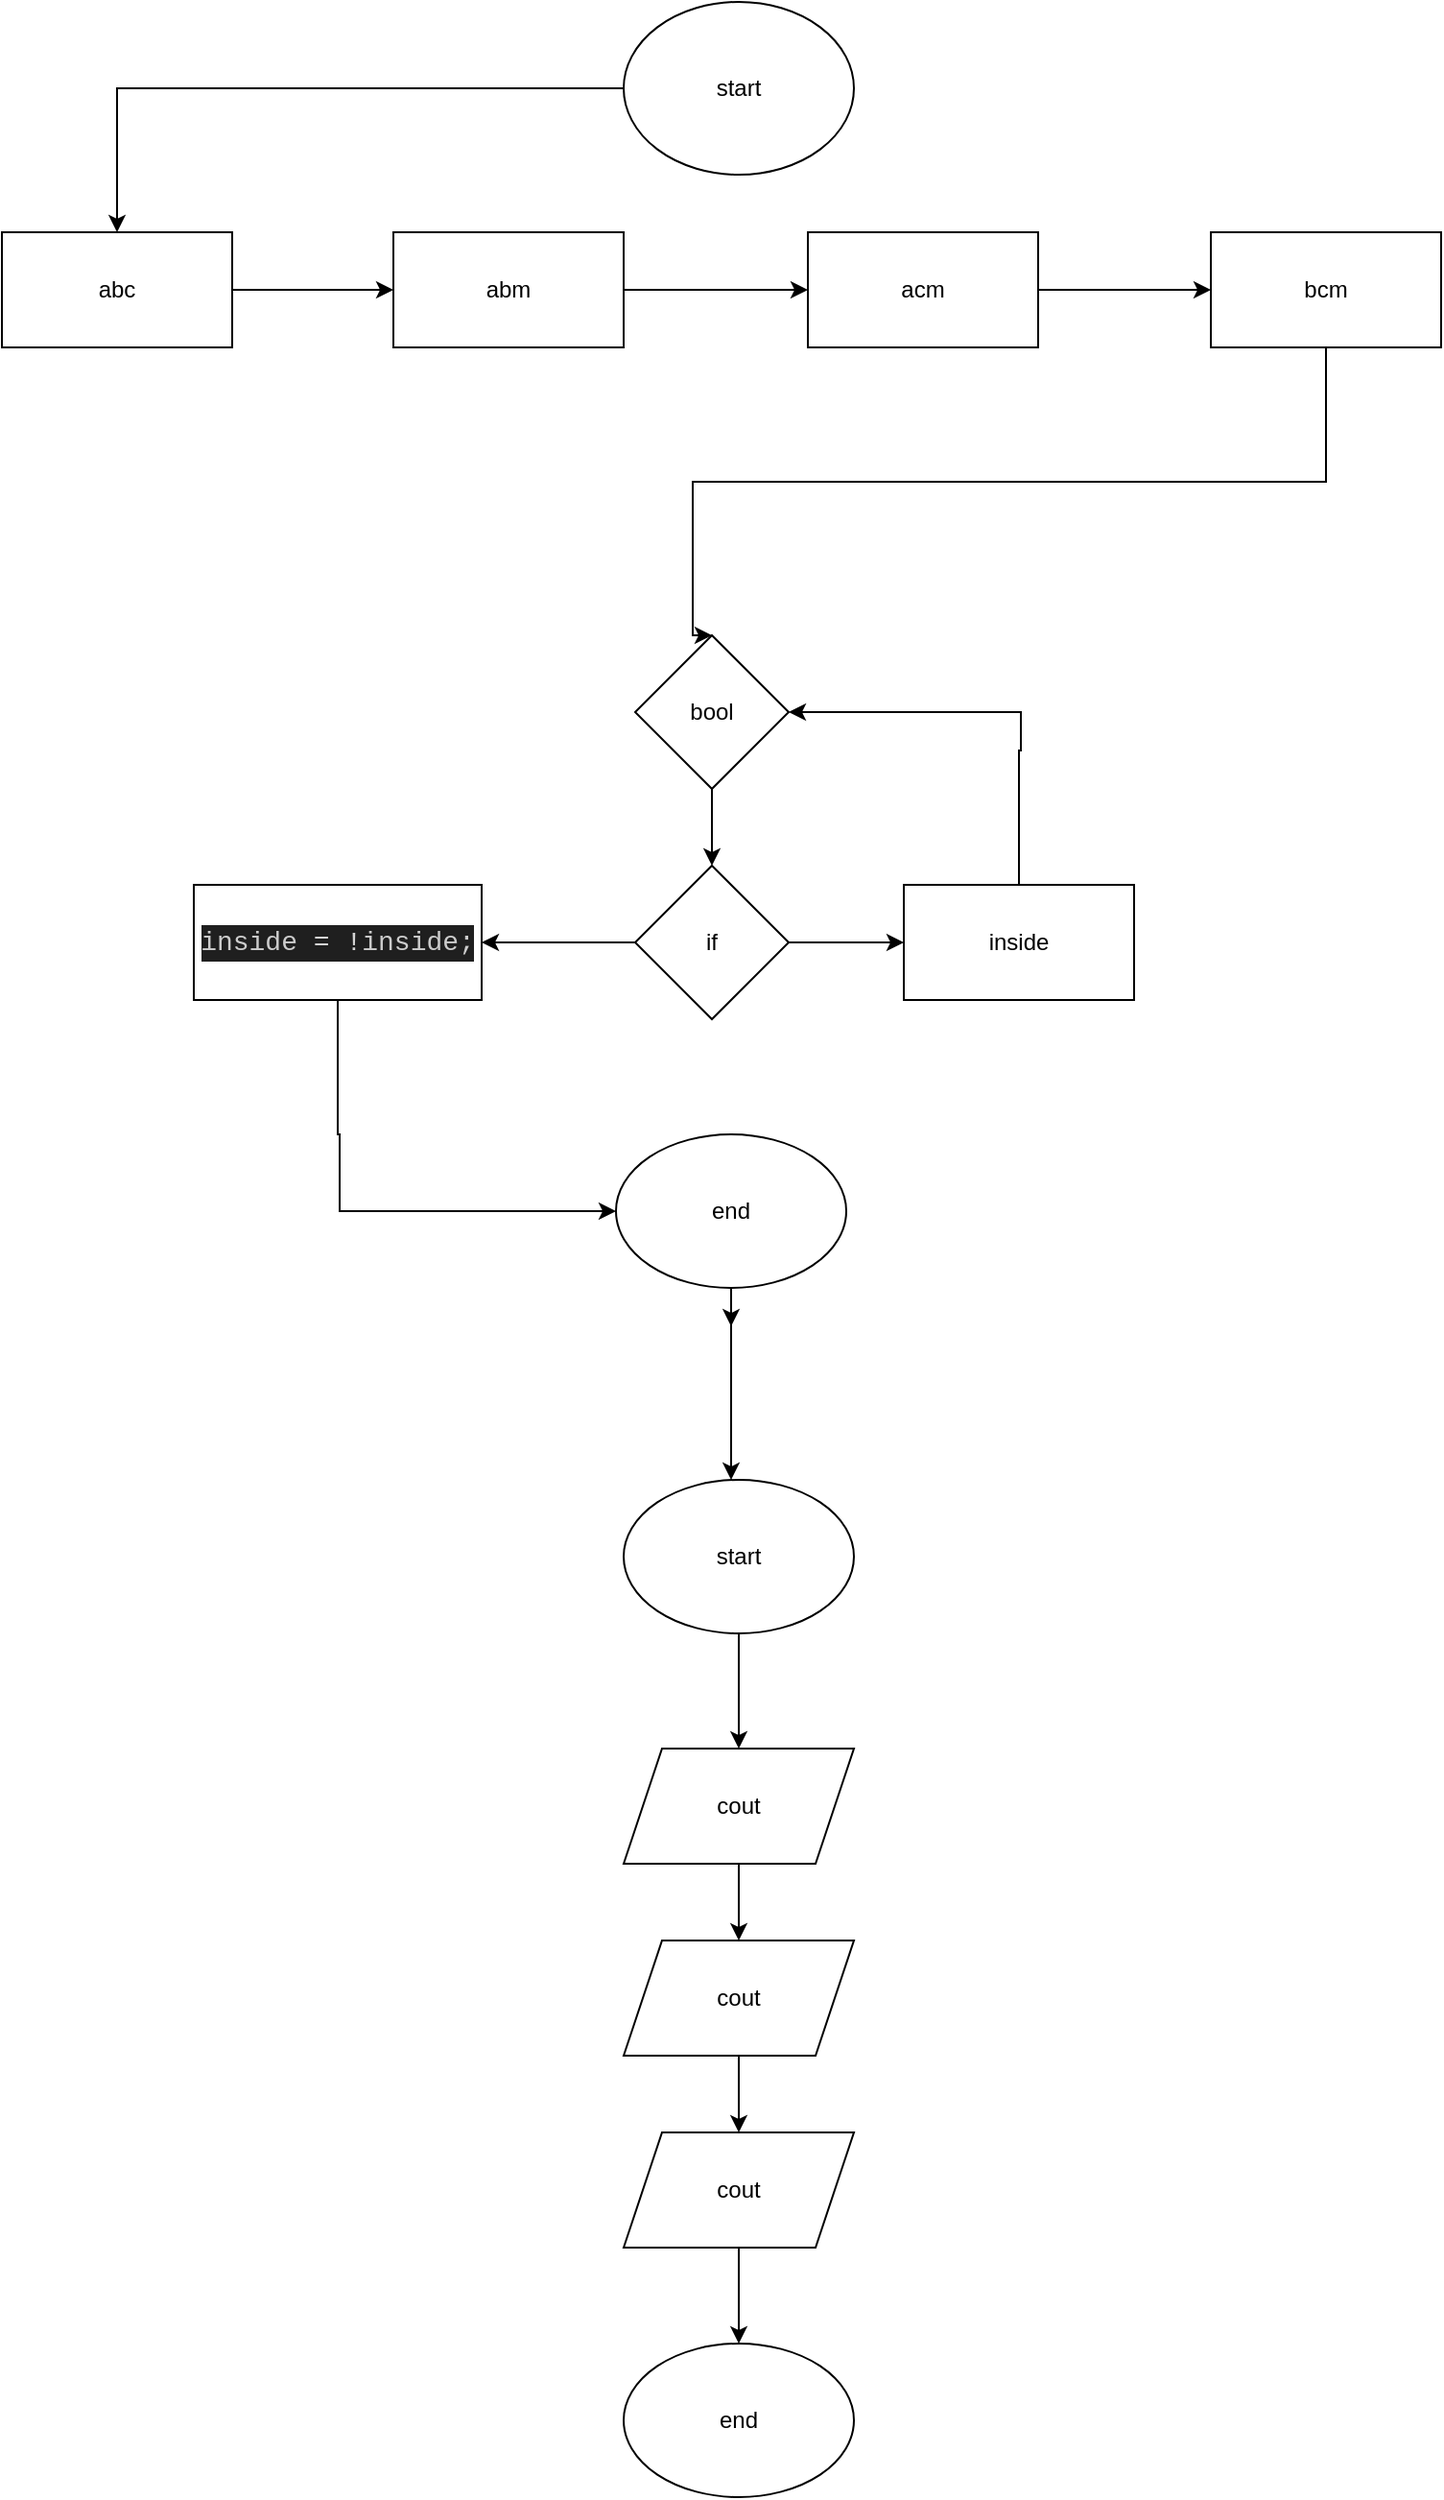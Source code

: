 <mxfile version="24.8.4">
  <diagram name="Сторінка-1" id="I1-DKeBMxyZZFL-iJozL">
    <mxGraphModel dx="2203" dy="1262" grid="1" gridSize="10" guides="1" tooltips="1" connect="1" arrows="1" fold="1" page="1" pageScale="1" pageWidth="827" pageHeight="1169" math="0" shadow="0">
      <root>
        <mxCell id="0" />
        <mxCell id="1" parent="0" />
        <mxCell id="mpH8AWdpToJrILMROD2A-8" style="edgeStyle=orthogonalEdgeStyle;rounded=0;orthogonalLoop=1;jettySize=auto;html=1;entryX=0.5;entryY=0;entryDx=0;entryDy=0;" edge="1" parent="1" source="mpH8AWdpToJrILMROD2A-1" target="mpH8AWdpToJrILMROD2A-2">
          <mxGeometry relative="1" as="geometry" />
        </mxCell>
        <mxCell id="mpH8AWdpToJrILMROD2A-1" value="start" style="ellipse;whiteSpace=wrap;html=1;" vertex="1" parent="1">
          <mxGeometry x="354" width="120" height="90" as="geometry" />
        </mxCell>
        <mxCell id="mpH8AWdpToJrILMROD2A-9" style="edgeStyle=orthogonalEdgeStyle;rounded=0;orthogonalLoop=1;jettySize=auto;html=1;entryX=0;entryY=0.5;entryDx=0;entryDy=0;" edge="1" parent="1" source="mpH8AWdpToJrILMROD2A-2" target="mpH8AWdpToJrILMROD2A-3">
          <mxGeometry relative="1" as="geometry" />
        </mxCell>
        <mxCell id="mpH8AWdpToJrILMROD2A-2" value="abc" style="rounded=0;whiteSpace=wrap;html=1;" vertex="1" parent="1">
          <mxGeometry x="30" y="120" width="120" height="60" as="geometry" />
        </mxCell>
        <mxCell id="mpH8AWdpToJrILMROD2A-10" style="edgeStyle=orthogonalEdgeStyle;rounded=0;orthogonalLoop=1;jettySize=auto;html=1;" edge="1" parent="1" source="mpH8AWdpToJrILMROD2A-3" target="mpH8AWdpToJrILMROD2A-4">
          <mxGeometry relative="1" as="geometry" />
        </mxCell>
        <mxCell id="mpH8AWdpToJrILMROD2A-3" value="abm" style="rounded=0;whiteSpace=wrap;html=1;" vertex="1" parent="1">
          <mxGeometry x="234" y="120" width="120" height="60" as="geometry" />
        </mxCell>
        <mxCell id="mpH8AWdpToJrILMROD2A-11" style="edgeStyle=orthogonalEdgeStyle;rounded=0;orthogonalLoop=1;jettySize=auto;html=1;" edge="1" parent="1" source="mpH8AWdpToJrILMROD2A-4" target="mpH8AWdpToJrILMROD2A-7">
          <mxGeometry relative="1" as="geometry" />
        </mxCell>
        <mxCell id="mpH8AWdpToJrILMROD2A-4" value="acm" style="rounded=0;whiteSpace=wrap;html=1;" vertex="1" parent="1">
          <mxGeometry x="450" y="120" width="120" height="60" as="geometry" />
        </mxCell>
        <mxCell id="mpH8AWdpToJrILMROD2A-12" style="edgeStyle=orthogonalEdgeStyle;rounded=0;orthogonalLoop=1;jettySize=auto;html=1;entryX=0.5;entryY=0;entryDx=0;entryDy=0;" edge="1" parent="1" source="mpH8AWdpToJrILMROD2A-7" target="mpH8AWdpToJrILMROD2A-13">
          <mxGeometry relative="1" as="geometry">
            <mxPoint x="520" y="260" as="targetPoint" />
            <Array as="points">
              <mxPoint x="720" y="250" />
              <mxPoint x="390" y="250" />
              <mxPoint x="390" y="330" />
            </Array>
          </mxGeometry>
        </mxCell>
        <mxCell id="mpH8AWdpToJrILMROD2A-7" value="bcm" style="rounded=0;whiteSpace=wrap;html=1;" vertex="1" parent="1">
          <mxGeometry x="660" y="120" width="120" height="60" as="geometry" />
        </mxCell>
        <mxCell id="mpH8AWdpToJrILMROD2A-17" style="edgeStyle=orthogonalEdgeStyle;rounded=0;orthogonalLoop=1;jettySize=auto;html=1;" edge="1" parent="1" source="mpH8AWdpToJrILMROD2A-13" target="mpH8AWdpToJrILMROD2A-18">
          <mxGeometry relative="1" as="geometry">
            <mxPoint x="400" y="490" as="targetPoint" />
          </mxGeometry>
        </mxCell>
        <mxCell id="mpH8AWdpToJrILMROD2A-13" value="bool" style="rhombus;whiteSpace=wrap;html=1;" vertex="1" parent="1">
          <mxGeometry x="360" y="330" width="80" height="80" as="geometry" />
        </mxCell>
        <mxCell id="mpH8AWdpToJrILMROD2A-19" style="edgeStyle=orthogonalEdgeStyle;rounded=0;orthogonalLoop=1;jettySize=auto;html=1;" edge="1" parent="1" source="mpH8AWdpToJrILMROD2A-18" target="mpH8AWdpToJrILMROD2A-20">
          <mxGeometry relative="1" as="geometry">
            <mxPoint x="400" y="620" as="targetPoint" />
          </mxGeometry>
        </mxCell>
        <mxCell id="mpH8AWdpToJrILMROD2A-21" style="edgeStyle=orthogonalEdgeStyle;rounded=0;orthogonalLoop=1;jettySize=auto;html=1;" edge="1" parent="1" source="mpH8AWdpToJrILMROD2A-18" target="mpH8AWdpToJrILMROD2A-22">
          <mxGeometry relative="1" as="geometry">
            <mxPoint x="560" y="490" as="targetPoint" />
          </mxGeometry>
        </mxCell>
        <mxCell id="mpH8AWdpToJrILMROD2A-18" value="if" style="rhombus;whiteSpace=wrap;html=1;" vertex="1" parent="1">
          <mxGeometry x="360" y="450" width="80" height="80" as="geometry" />
        </mxCell>
        <mxCell id="mpH8AWdpToJrILMROD2A-24" style="edgeStyle=orthogonalEdgeStyle;rounded=0;orthogonalLoop=1;jettySize=auto;html=1;" edge="1" parent="1" source="mpH8AWdpToJrILMROD2A-20" target="mpH8AWdpToJrILMROD2A-25">
          <mxGeometry relative="1" as="geometry">
            <mxPoint x="410" y="630" as="targetPoint" />
            <Array as="points">
              <mxPoint x="205" y="590" />
              <mxPoint x="206" y="590" />
            </Array>
          </mxGeometry>
        </mxCell>
        <mxCell id="mpH8AWdpToJrILMROD2A-20" value="&lt;div style=&quot;color: rgb(204, 204, 204); background-color: rgb(31, 31, 31); font-family: Consolas, &amp;quot;Courier New&amp;quot;, monospace; font-size: 14px; line-height: 19px; white-space: pre;&quot;&gt;inside &lt;span style=&quot;color: #d4d4d4;&quot;&gt;=&lt;/span&gt; &lt;span style=&quot;color: #d4d4d4;&quot;&gt;!&lt;/span&gt;inside;&lt;/div&gt;" style="rounded=0;whiteSpace=wrap;html=1;" vertex="1" parent="1">
          <mxGeometry x="130" y="460" width="150" height="60" as="geometry" />
        </mxCell>
        <mxCell id="mpH8AWdpToJrILMROD2A-23" style="edgeStyle=orthogonalEdgeStyle;rounded=0;orthogonalLoop=1;jettySize=auto;html=1;" edge="1" parent="1" source="mpH8AWdpToJrILMROD2A-22" target="mpH8AWdpToJrILMROD2A-13">
          <mxGeometry relative="1" as="geometry">
            <mxPoint x="560" y="340" as="targetPoint" />
            <Array as="points">
              <mxPoint x="560" y="390" />
              <mxPoint x="561" y="390" />
              <mxPoint x="561" y="370" />
            </Array>
          </mxGeometry>
        </mxCell>
        <mxCell id="mpH8AWdpToJrILMROD2A-22" value="inside" style="rounded=0;whiteSpace=wrap;html=1;" vertex="1" parent="1">
          <mxGeometry x="500" y="460" width="120" height="60" as="geometry" />
        </mxCell>
        <mxCell id="mpH8AWdpToJrILMROD2A-26" style="edgeStyle=orthogonalEdgeStyle;rounded=0;orthogonalLoop=1;jettySize=auto;html=1;" edge="1" parent="1" source="mpH8AWdpToJrILMROD2A-25">
          <mxGeometry relative="1" as="geometry">
            <mxPoint x="410" y="690" as="targetPoint" />
          </mxGeometry>
        </mxCell>
        <mxCell id="mpH8AWdpToJrILMROD2A-27" style="edgeStyle=orthogonalEdgeStyle;rounded=0;orthogonalLoop=1;jettySize=auto;html=1;" edge="1" parent="1" source="mpH8AWdpToJrILMROD2A-25">
          <mxGeometry relative="1" as="geometry">
            <mxPoint x="410" y="770" as="targetPoint" />
          </mxGeometry>
        </mxCell>
        <mxCell id="mpH8AWdpToJrILMROD2A-25" value="end" style="ellipse;whiteSpace=wrap;html=1;" vertex="1" parent="1">
          <mxGeometry x="350" y="590" width="120" height="80" as="geometry" />
        </mxCell>
        <mxCell id="mpH8AWdpToJrILMROD2A-29" style="edgeStyle=orthogonalEdgeStyle;rounded=0;orthogonalLoop=1;jettySize=auto;html=1;" edge="1" parent="1" source="mpH8AWdpToJrILMROD2A-28" target="mpH8AWdpToJrILMROD2A-30">
          <mxGeometry relative="1" as="geometry">
            <mxPoint x="410" y="910" as="targetPoint" />
          </mxGeometry>
        </mxCell>
        <mxCell id="mpH8AWdpToJrILMROD2A-28" value="start" style="ellipse;whiteSpace=wrap;html=1;" vertex="1" parent="1">
          <mxGeometry x="354" y="770" width="120" height="80" as="geometry" />
        </mxCell>
        <mxCell id="mpH8AWdpToJrILMROD2A-31" style="edgeStyle=orthogonalEdgeStyle;rounded=0;orthogonalLoop=1;jettySize=auto;html=1;" edge="1" parent="1" source="mpH8AWdpToJrILMROD2A-30" target="mpH8AWdpToJrILMROD2A-32">
          <mxGeometry relative="1" as="geometry">
            <mxPoint x="414" y="1040" as="targetPoint" />
          </mxGeometry>
        </mxCell>
        <mxCell id="mpH8AWdpToJrILMROD2A-30" value="cout" style="shape=parallelogram;perimeter=parallelogramPerimeter;whiteSpace=wrap;html=1;fixedSize=1;" vertex="1" parent="1">
          <mxGeometry x="354" y="910" width="120" height="60" as="geometry" />
        </mxCell>
        <mxCell id="mpH8AWdpToJrILMROD2A-33" style="edgeStyle=orthogonalEdgeStyle;rounded=0;orthogonalLoop=1;jettySize=auto;html=1;" edge="1" parent="1" source="mpH8AWdpToJrILMROD2A-32" target="mpH8AWdpToJrILMROD2A-34">
          <mxGeometry relative="1" as="geometry">
            <mxPoint x="414" y="1140" as="targetPoint" />
          </mxGeometry>
        </mxCell>
        <mxCell id="mpH8AWdpToJrILMROD2A-32" value="cout" style="shape=parallelogram;perimeter=parallelogramPerimeter;whiteSpace=wrap;html=1;fixedSize=1;" vertex="1" parent="1">
          <mxGeometry x="354" y="1010" width="120" height="60" as="geometry" />
        </mxCell>
        <mxCell id="mpH8AWdpToJrILMROD2A-35" style="edgeStyle=orthogonalEdgeStyle;rounded=0;orthogonalLoop=1;jettySize=auto;html=1;" edge="1" parent="1" source="mpH8AWdpToJrILMROD2A-34" target="mpH8AWdpToJrILMROD2A-36">
          <mxGeometry relative="1" as="geometry">
            <mxPoint x="414" y="1260" as="targetPoint" />
          </mxGeometry>
        </mxCell>
        <mxCell id="mpH8AWdpToJrILMROD2A-34" value="cout" style="shape=parallelogram;perimeter=parallelogramPerimeter;whiteSpace=wrap;html=1;fixedSize=1;" vertex="1" parent="1">
          <mxGeometry x="354" y="1110" width="120" height="60" as="geometry" />
        </mxCell>
        <mxCell id="mpH8AWdpToJrILMROD2A-36" value="end" style="ellipse;whiteSpace=wrap;html=1;" vertex="1" parent="1">
          <mxGeometry x="354" y="1220" width="120" height="80" as="geometry" />
        </mxCell>
      </root>
    </mxGraphModel>
  </diagram>
</mxfile>
